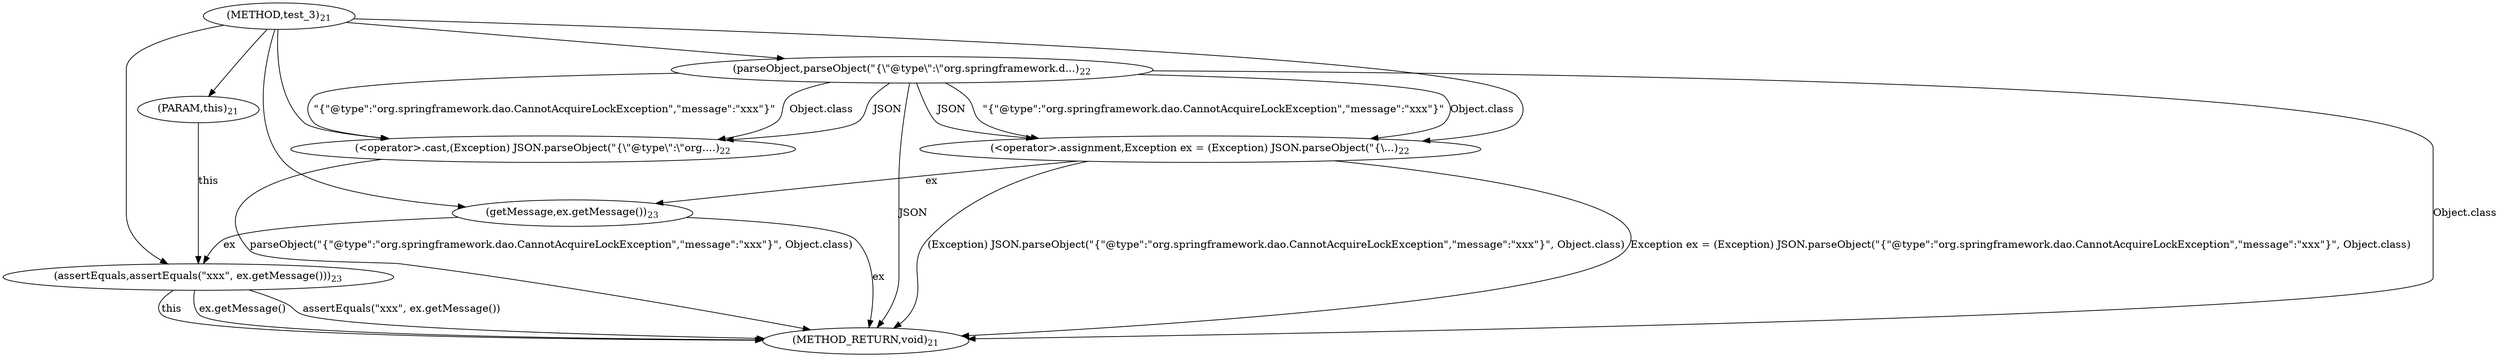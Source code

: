 digraph "test_3" {  
"50" [label = <(METHOD,test_3)<SUB>21</SUB>> ]
"69" [label = <(METHOD_RETURN,void)<SUB>21</SUB>> ]
"6" [label = <(PARAM,this)<SUB>21</SUB>> ]
"53" [label = <(&lt;operator&gt;.assignment,Exception ex = (Exception) JSON.parseObject(&quot;{\...)<SUB>22</SUB>> ]
"63" [label = <(assertEquals,assertEquals(&quot;xxx&quot;, ex.getMessage()))<SUB>23</SUB>> ]
"53" [label = <(&lt;operator&gt;.assignment,Exception ex = (Exception) JSON.parseObject(&quot;{\...)<SUB>22</SUB>> ]
"53" [label = <(&lt;operator&gt;.assignment,Exception ex = (Exception) JSON.parseObject(&quot;{\...)<SUB>22</SUB>> ]
"63" [label = <(assertEquals,assertEquals(&quot;xxx&quot;, ex.getMessage()))<SUB>23</SUB>> ]
"63" [label = <(assertEquals,assertEquals(&quot;xxx&quot;, ex.getMessage()))<SUB>23</SUB>> ]
"63" [label = <(assertEquals,assertEquals(&quot;xxx&quot;, ex.getMessage()))<SUB>23</SUB>> ]
"55" [label = <(&lt;operator&gt;.cast,(Exception) JSON.parseObject(&quot;{\&quot;@type\&quot;:\&quot;org....)<SUB>22</SUB>> ]
"55" [label = <(&lt;operator&gt;.cast,(Exception) JSON.parseObject(&quot;{\&quot;@type\&quot;:\&quot;org....)<SUB>22</SUB>> ]
"65" [label = <(getMessage,ex.getMessage())<SUB>23</SUB>> ]
"57" [label = <(parseObject,parseObject(&quot;{\&quot;@type\&quot;:\&quot;org.springframework.d...)<SUB>22</SUB>> ]
"57" [label = <(parseObject,parseObject(&quot;{\&quot;@type\&quot;:\&quot;org.springframework.d...)<SUB>22</SUB>> ]
"57" [label = <(parseObject,parseObject(&quot;{\&quot;@type\&quot;:\&quot;org.springframework.d...)<SUB>22</SUB>> ]
  "57" -> "69"  [ label = "Object.class"] 
  "55" -> "69"  [ label = "parseObject(&quot;{\&quot;@type\&quot;:\&quot;org.springframework.dao.CannotAcquireLockException\&quot;,\&quot;message\&quot;:\&quot;xxx\&quot;}&quot;, Object.class)"] 
  "53" -> "69"  [ label = "(Exception) JSON.parseObject(&quot;{\&quot;@type\&quot;:\&quot;org.springframework.dao.CannotAcquireLockException\&quot;,\&quot;message\&quot;:\&quot;xxx\&quot;}&quot;, Object.class)"] 
  "53" -> "69"  [ label = "Exception ex = (Exception) JSON.parseObject(&quot;{\&quot;@type\&quot;:\&quot;org.springframework.dao.CannotAcquireLockException\&quot;,\&quot;message\&quot;:\&quot;xxx\&quot;}&quot;, Object.class)"] 
  "63" -> "69"  [ label = "this"] 
  "65" -> "69"  [ label = "ex"] 
  "63" -> "69"  [ label = "ex.getMessage()"] 
  "63" -> "69"  [ label = "assertEquals(&quot;xxx&quot;, ex.getMessage())"] 
  "57" -> "69"  [ label = "JSON"] 
  "50" -> "6" 
  "50" -> "53" 
  "57" -> "53"  [ label = "JSON"] 
  "57" -> "53"  [ label = "&quot;{\&quot;@type\&quot;:\&quot;org.springframework.dao.CannotAcquireLockException\&quot;,\&quot;message\&quot;:\&quot;xxx\&quot;}&quot;"] 
  "57" -> "53"  [ label = "Object.class"] 
  "6" -> "63"  [ label = "this"] 
  "50" -> "63" 
  "65" -> "63"  [ label = "ex"] 
  "50" -> "55" 
  "57" -> "55"  [ label = "JSON"] 
  "57" -> "55"  [ label = "&quot;{\&quot;@type\&quot;:\&quot;org.springframework.dao.CannotAcquireLockException\&quot;,\&quot;message\&quot;:\&quot;xxx\&quot;}&quot;"] 
  "57" -> "55"  [ label = "Object.class"] 
  "53" -> "65"  [ label = "ex"] 
  "50" -> "65" 
  "50" -> "57" 
}
